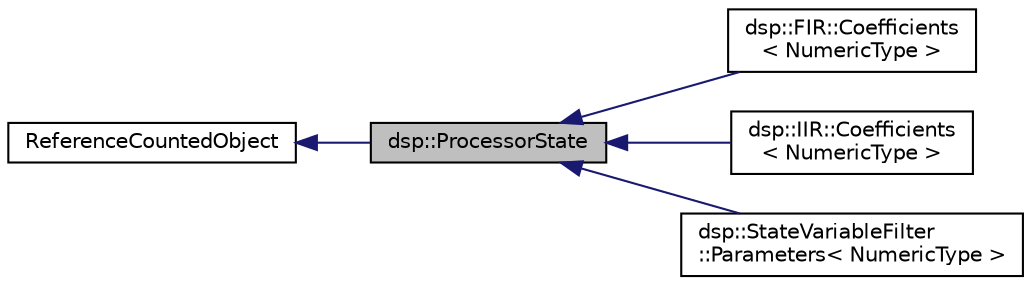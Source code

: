 digraph "dsp::ProcessorState"
{
  bgcolor="transparent";
  edge [fontname="Helvetica",fontsize="10",labelfontname="Helvetica",labelfontsize="10"];
  node [fontname="Helvetica",fontsize="10",shape=record];
  rankdir="LR";
  Node0 [label="dsp::ProcessorState",height=0.2,width=0.4,color="black", fillcolor="grey75", style="filled", fontcolor="black"];
  Node1 -> Node0 [dir="back",color="midnightblue",fontsize="10",style="solid",fontname="Helvetica"];
  Node1 [label="ReferenceCountedObject",height=0.2,width=0.4,color="black",URL="$classReferenceCountedObject.html",tooltip="A base class which provides methods for reference-counting. "];
  Node0 -> Node2 [dir="back",color="midnightblue",fontsize="10",style="solid",fontname="Helvetica"];
  Node2 [label="dsp::FIR::Coefficients\l\< NumericType \>",height=0.2,width=0.4,color="black",URL="$structdsp_1_1FIR_1_1Coefficients.html",tooltip="A set of coefficients for use in an FIRFilter object. "];
  Node0 -> Node3 [dir="back",color="midnightblue",fontsize="10",style="solid",fontname="Helvetica"];
  Node3 [label="dsp::IIR::Coefficients\l\< NumericType \>",height=0.2,width=0.4,color="black",URL="$structdsp_1_1IIR_1_1Coefficients.html",tooltip="A set of coefficients for use in an Filter object. "];
  Node0 -> Node4 [dir="back",color="midnightblue",fontsize="10",style="solid",fontname="Helvetica"];
  Node4 [label="dsp::StateVariableFilter\l::Parameters\< NumericType \>",height=0.2,width=0.4,color="black",URL="$structdsp_1_1StateVariableFilter_1_1Parameters.html",tooltip="Structure used for the state variable filter parameters. "];
}
